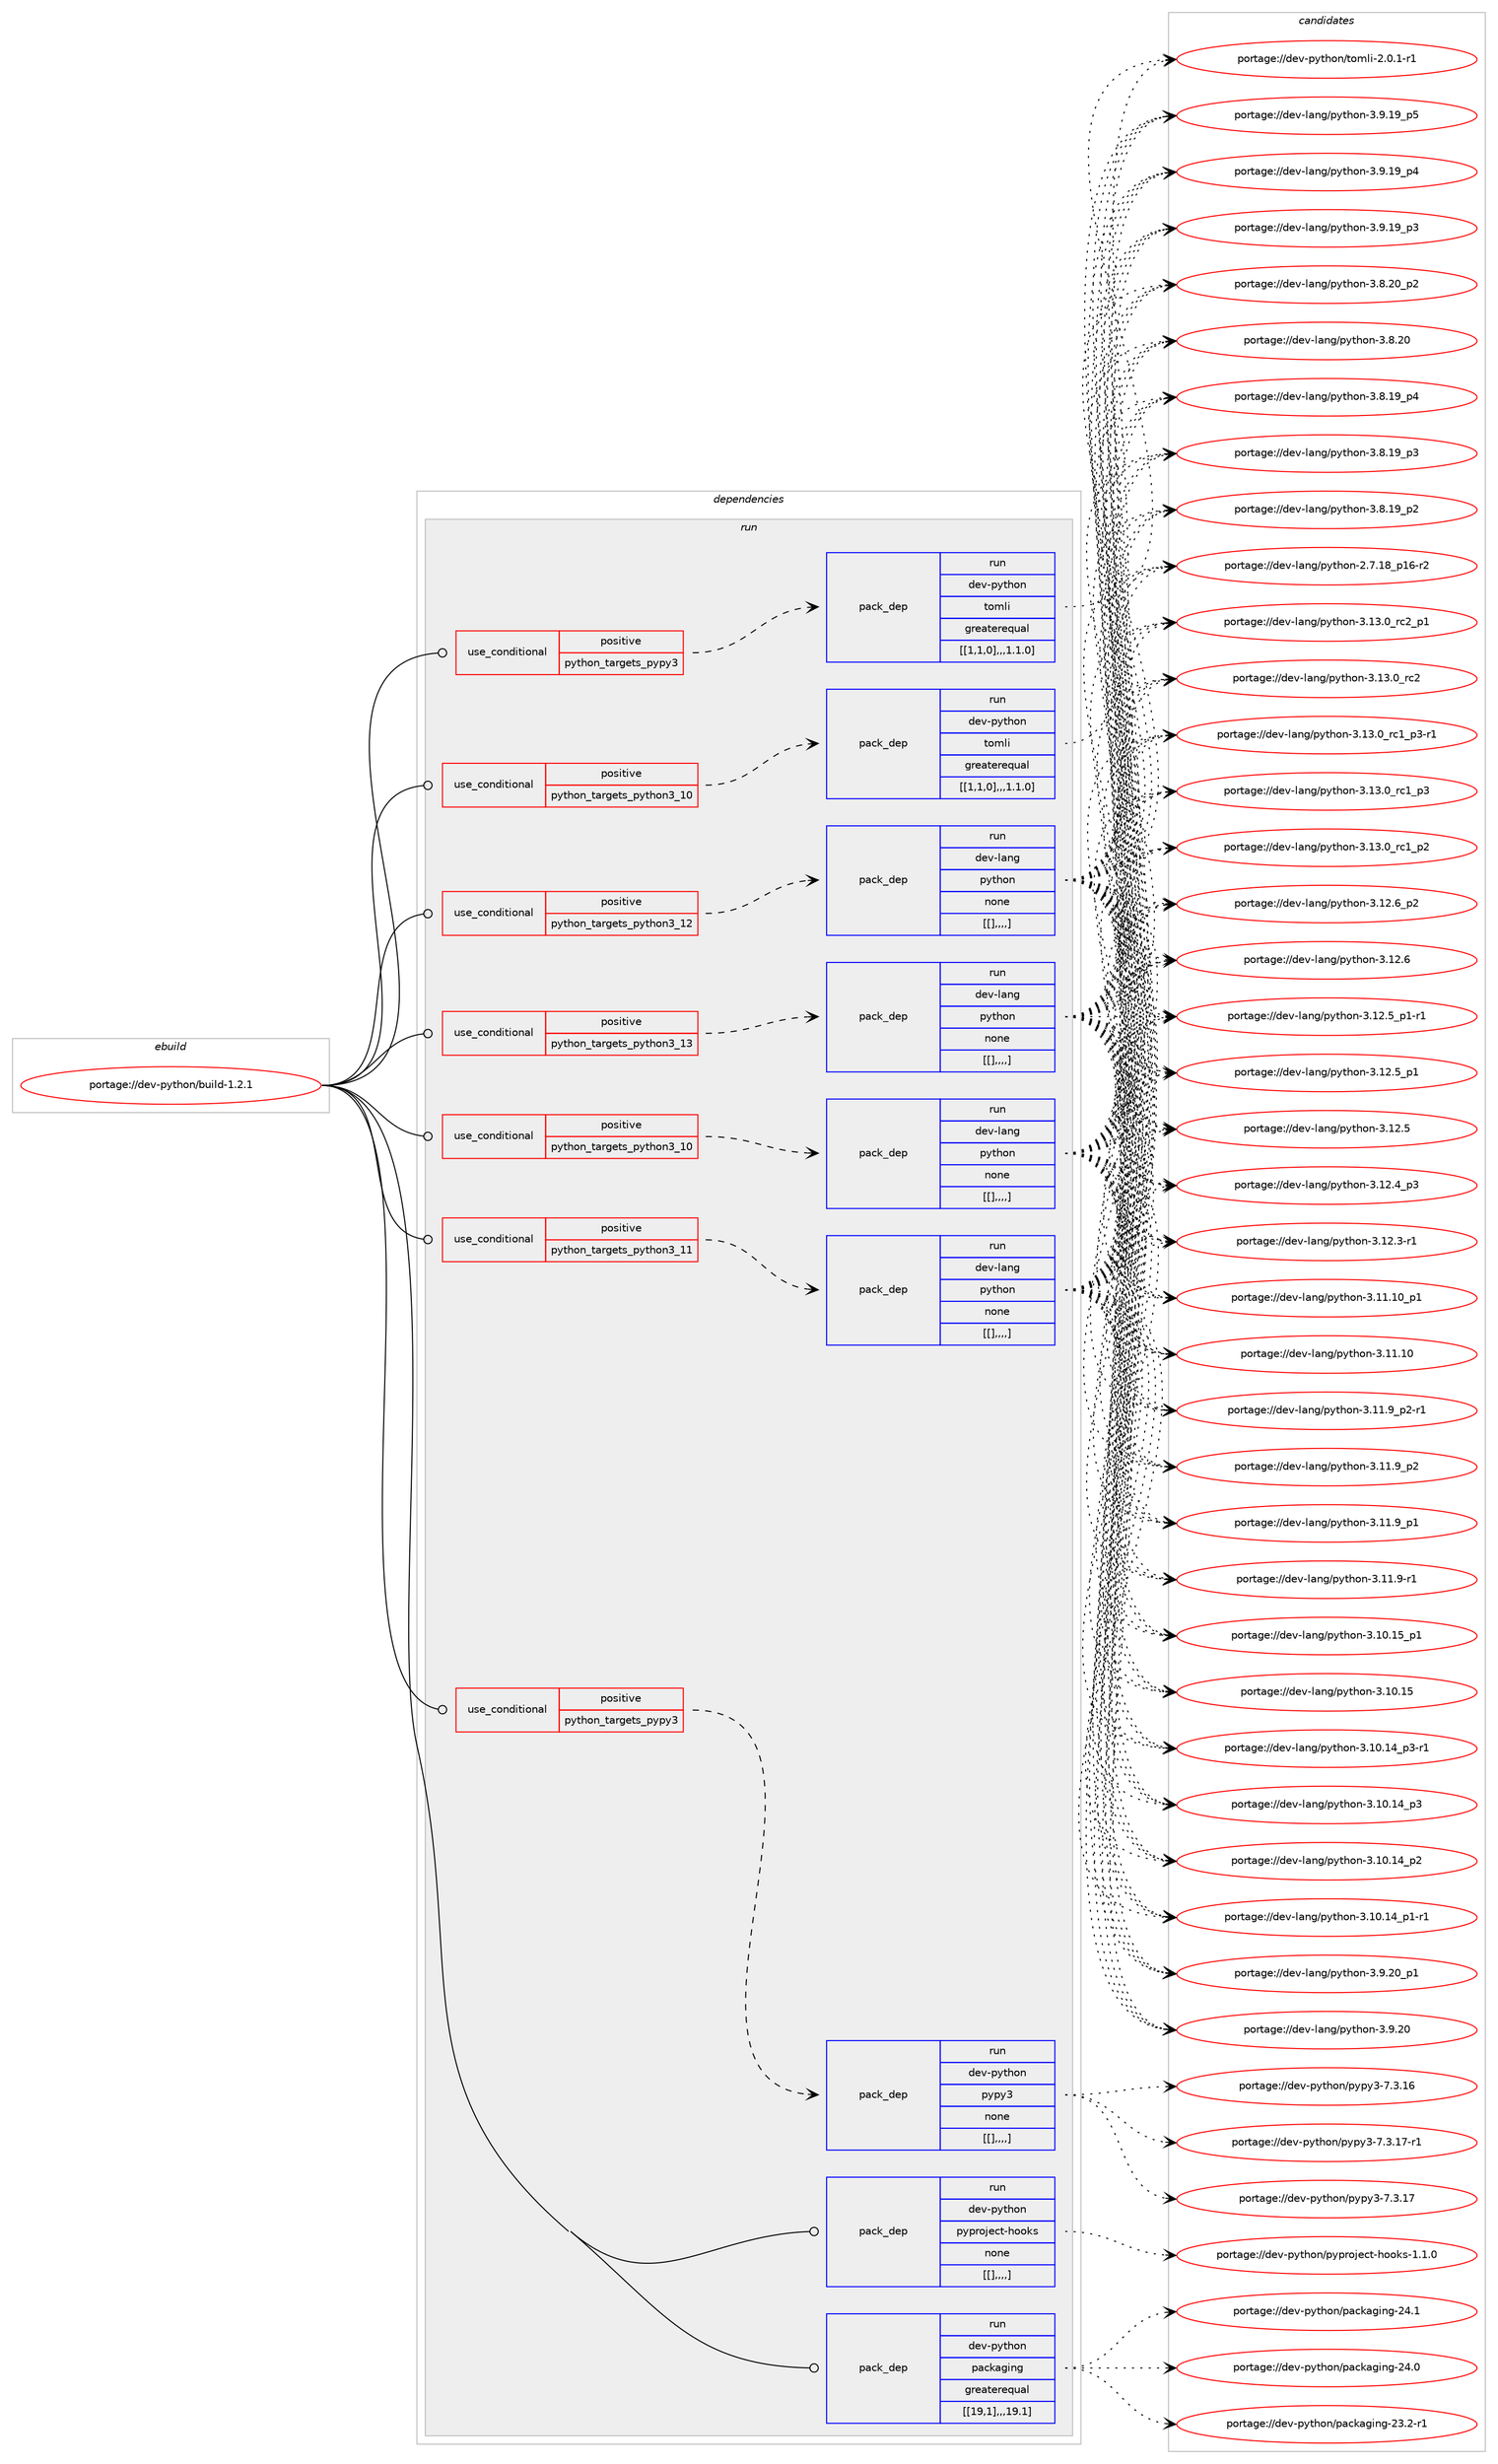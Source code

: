 digraph prolog {

# *************
# Graph options
# *************

newrank=true;
concentrate=true;
compound=true;
graph [rankdir=LR,fontname=Helvetica,fontsize=10,ranksep=1.5];#, ranksep=2.5, nodesep=0.2];
edge  [arrowhead=vee];
node  [fontname=Helvetica,fontsize=10];

# **********
# The ebuild
# **********

subgraph cluster_leftcol {
color=gray;
label=<<i>ebuild</i>>;
id [label="portage://dev-python/build-1.2.1", color=red, width=4, href="../dev-python/build-1.2.1.svg"];
}

# ****************
# The dependencies
# ****************

subgraph cluster_midcol {
color=gray;
label=<<i>dependencies</i>>;
subgraph cluster_compile {
fillcolor="#eeeeee";
style=filled;
label=<<i>compile</i>>;
}
subgraph cluster_compileandrun {
fillcolor="#eeeeee";
style=filled;
label=<<i>compile and run</i>>;
}
subgraph cluster_run {
fillcolor="#eeeeee";
style=filled;
label=<<i>run</i>>;
subgraph cond32521 {
dependency144711 [label=<<TABLE BORDER="0" CELLBORDER="1" CELLSPACING="0" CELLPADDING="4"><TR><TD ROWSPAN="3" CELLPADDING="10">use_conditional</TD></TR><TR><TD>positive</TD></TR><TR><TD>python_targets_pypy3</TD></TR></TABLE>>, shape=none, color=red];
subgraph pack110978 {
dependency144712 [label=<<TABLE BORDER="0" CELLBORDER="1" CELLSPACING="0" CELLPADDING="4" WIDTH="220"><TR><TD ROWSPAN="6" CELLPADDING="30">pack_dep</TD></TR><TR><TD WIDTH="110">run</TD></TR><TR><TD>dev-python</TD></TR><TR><TD>pypy3</TD></TR><TR><TD>none</TD></TR><TR><TD>[[],,,,]</TD></TR></TABLE>>, shape=none, color=blue];
}
dependency144711:e -> dependency144712:w [weight=20,style="dashed",arrowhead="vee"];
}
id:e -> dependency144711:w [weight=20,style="solid",arrowhead="odot"];
subgraph cond32522 {
dependency144713 [label=<<TABLE BORDER="0" CELLBORDER="1" CELLSPACING="0" CELLPADDING="4"><TR><TD ROWSPAN="3" CELLPADDING="10">use_conditional</TD></TR><TR><TD>positive</TD></TR><TR><TD>python_targets_pypy3</TD></TR></TABLE>>, shape=none, color=red];
subgraph pack110979 {
dependency144714 [label=<<TABLE BORDER="0" CELLBORDER="1" CELLSPACING="0" CELLPADDING="4" WIDTH="220"><TR><TD ROWSPAN="6" CELLPADDING="30">pack_dep</TD></TR><TR><TD WIDTH="110">run</TD></TR><TR><TD>dev-python</TD></TR><TR><TD>tomli</TD></TR><TR><TD>greaterequal</TD></TR><TR><TD>[[1,1,0],,,1.1.0]</TD></TR></TABLE>>, shape=none, color=blue];
}
dependency144713:e -> dependency144714:w [weight=20,style="dashed",arrowhead="vee"];
}
id:e -> dependency144713:w [weight=20,style="solid",arrowhead="odot"];
subgraph cond32523 {
dependency144715 [label=<<TABLE BORDER="0" CELLBORDER="1" CELLSPACING="0" CELLPADDING="4"><TR><TD ROWSPAN="3" CELLPADDING="10">use_conditional</TD></TR><TR><TD>positive</TD></TR><TR><TD>python_targets_python3_10</TD></TR></TABLE>>, shape=none, color=red];
subgraph pack110980 {
dependency144716 [label=<<TABLE BORDER="0" CELLBORDER="1" CELLSPACING="0" CELLPADDING="4" WIDTH="220"><TR><TD ROWSPAN="6" CELLPADDING="30">pack_dep</TD></TR><TR><TD WIDTH="110">run</TD></TR><TR><TD>dev-lang</TD></TR><TR><TD>python</TD></TR><TR><TD>none</TD></TR><TR><TD>[[],,,,]</TD></TR></TABLE>>, shape=none, color=blue];
}
dependency144715:e -> dependency144716:w [weight=20,style="dashed",arrowhead="vee"];
}
id:e -> dependency144715:w [weight=20,style="solid",arrowhead="odot"];
subgraph cond32524 {
dependency144717 [label=<<TABLE BORDER="0" CELLBORDER="1" CELLSPACING="0" CELLPADDING="4"><TR><TD ROWSPAN="3" CELLPADDING="10">use_conditional</TD></TR><TR><TD>positive</TD></TR><TR><TD>python_targets_python3_10</TD></TR></TABLE>>, shape=none, color=red];
subgraph pack110981 {
dependency144718 [label=<<TABLE BORDER="0" CELLBORDER="1" CELLSPACING="0" CELLPADDING="4" WIDTH="220"><TR><TD ROWSPAN="6" CELLPADDING="30">pack_dep</TD></TR><TR><TD WIDTH="110">run</TD></TR><TR><TD>dev-python</TD></TR><TR><TD>tomli</TD></TR><TR><TD>greaterequal</TD></TR><TR><TD>[[1,1,0],,,1.1.0]</TD></TR></TABLE>>, shape=none, color=blue];
}
dependency144717:e -> dependency144718:w [weight=20,style="dashed",arrowhead="vee"];
}
id:e -> dependency144717:w [weight=20,style="solid",arrowhead="odot"];
subgraph cond32525 {
dependency144719 [label=<<TABLE BORDER="0" CELLBORDER="1" CELLSPACING="0" CELLPADDING="4"><TR><TD ROWSPAN="3" CELLPADDING="10">use_conditional</TD></TR><TR><TD>positive</TD></TR><TR><TD>python_targets_python3_11</TD></TR></TABLE>>, shape=none, color=red];
subgraph pack110982 {
dependency144720 [label=<<TABLE BORDER="0" CELLBORDER="1" CELLSPACING="0" CELLPADDING="4" WIDTH="220"><TR><TD ROWSPAN="6" CELLPADDING="30">pack_dep</TD></TR><TR><TD WIDTH="110">run</TD></TR><TR><TD>dev-lang</TD></TR><TR><TD>python</TD></TR><TR><TD>none</TD></TR><TR><TD>[[],,,,]</TD></TR></TABLE>>, shape=none, color=blue];
}
dependency144719:e -> dependency144720:w [weight=20,style="dashed",arrowhead="vee"];
}
id:e -> dependency144719:w [weight=20,style="solid",arrowhead="odot"];
subgraph cond32526 {
dependency144721 [label=<<TABLE BORDER="0" CELLBORDER="1" CELLSPACING="0" CELLPADDING="4"><TR><TD ROWSPAN="3" CELLPADDING="10">use_conditional</TD></TR><TR><TD>positive</TD></TR><TR><TD>python_targets_python3_12</TD></TR></TABLE>>, shape=none, color=red];
subgraph pack110983 {
dependency144722 [label=<<TABLE BORDER="0" CELLBORDER="1" CELLSPACING="0" CELLPADDING="4" WIDTH="220"><TR><TD ROWSPAN="6" CELLPADDING="30">pack_dep</TD></TR><TR><TD WIDTH="110">run</TD></TR><TR><TD>dev-lang</TD></TR><TR><TD>python</TD></TR><TR><TD>none</TD></TR><TR><TD>[[],,,,]</TD></TR></TABLE>>, shape=none, color=blue];
}
dependency144721:e -> dependency144722:w [weight=20,style="dashed",arrowhead="vee"];
}
id:e -> dependency144721:w [weight=20,style="solid",arrowhead="odot"];
subgraph cond32527 {
dependency144723 [label=<<TABLE BORDER="0" CELLBORDER="1" CELLSPACING="0" CELLPADDING="4"><TR><TD ROWSPAN="3" CELLPADDING="10">use_conditional</TD></TR><TR><TD>positive</TD></TR><TR><TD>python_targets_python3_13</TD></TR></TABLE>>, shape=none, color=red];
subgraph pack110984 {
dependency144724 [label=<<TABLE BORDER="0" CELLBORDER="1" CELLSPACING="0" CELLPADDING="4" WIDTH="220"><TR><TD ROWSPAN="6" CELLPADDING="30">pack_dep</TD></TR><TR><TD WIDTH="110">run</TD></TR><TR><TD>dev-lang</TD></TR><TR><TD>python</TD></TR><TR><TD>none</TD></TR><TR><TD>[[],,,,]</TD></TR></TABLE>>, shape=none, color=blue];
}
dependency144723:e -> dependency144724:w [weight=20,style="dashed",arrowhead="vee"];
}
id:e -> dependency144723:w [weight=20,style="solid",arrowhead="odot"];
subgraph pack110985 {
dependency144725 [label=<<TABLE BORDER="0" CELLBORDER="1" CELLSPACING="0" CELLPADDING="4" WIDTH="220"><TR><TD ROWSPAN="6" CELLPADDING="30">pack_dep</TD></TR><TR><TD WIDTH="110">run</TD></TR><TR><TD>dev-python</TD></TR><TR><TD>packaging</TD></TR><TR><TD>greaterequal</TD></TR><TR><TD>[[19,1],,,19.1]</TD></TR></TABLE>>, shape=none, color=blue];
}
id:e -> dependency144725:w [weight=20,style="solid",arrowhead="odot"];
subgraph pack110986 {
dependency144726 [label=<<TABLE BORDER="0" CELLBORDER="1" CELLSPACING="0" CELLPADDING="4" WIDTH="220"><TR><TD ROWSPAN="6" CELLPADDING="30">pack_dep</TD></TR><TR><TD WIDTH="110">run</TD></TR><TR><TD>dev-python</TD></TR><TR><TD>pyproject-hooks</TD></TR><TR><TD>none</TD></TR><TR><TD>[[],,,,]</TD></TR></TABLE>>, shape=none, color=blue];
}
id:e -> dependency144726:w [weight=20,style="solid",arrowhead="odot"];
}
}

# **************
# The candidates
# **************

subgraph cluster_choices {
rank=same;
color=gray;
label=<<i>candidates</i>>;

subgraph choice110978 {
color=black;
nodesep=1;
choice100101118451121211161041111104711212111212151455546514649554511449 [label="portage://dev-python/pypy3-7.3.17-r1", color=red, width=4,href="../dev-python/pypy3-7.3.17-r1.svg"];
choice10010111845112121116104111110471121211121215145554651464955 [label="portage://dev-python/pypy3-7.3.17", color=red, width=4,href="../dev-python/pypy3-7.3.17.svg"];
choice10010111845112121116104111110471121211121215145554651464954 [label="portage://dev-python/pypy3-7.3.16", color=red, width=4,href="../dev-python/pypy3-7.3.16.svg"];
dependency144712:e -> choice100101118451121211161041111104711212111212151455546514649554511449:w [style=dotted,weight="100"];
dependency144712:e -> choice10010111845112121116104111110471121211121215145554651464955:w [style=dotted,weight="100"];
dependency144712:e -> choice10010111845112121116104111110471121211121215145554651464954:w [style=dotted,weight="100"];
}
subgraph choice110979 {
color=black;
nodesep=1;
choice10010111845112121116104111110471161111091081054550464846494511449 [label="portage://dev-python/tomli-2.0.1-r1", color=red, width=4,href="../dev-python/tomli-2.0.1-r1.svg"];
dependency144714:e -> choice10010111845112121116104111110471161111091081054550464846494511449:w [style=dotted,weight="100"];
}
subgraph choice110980 {
color=black;
nodesep=1;
choice100101118451089711010347112121116104111110455146495146489511499509511249 [label="portage://dev-lang/python-3.13.0_rc2_p1", color=red, width=4,href="../dev-lang/python-3.13.0_rc2_p1.svg"];
choice10010111845108971101034711212111610411111045514649514648951149950 [label="portage://dev-lang/python-3.13.0_rc2", color=red, width=4,href="../dev-lang/python-3.13.0_rc2.svg"];
choice1001011184510897110103471121211161041111104551464951464895114994995112514511449 [label="portage://dev-lang/python-3.13.0_rc1_p3-r1", color=red, width=4,href="../dev-lang/python-3.13.0_rc1_p3-r1.svg"];
choice100101118451089711010347112121116104111110455146495146489511499499511251 [label="portage://dev-lang/python-3.13.0_rc1_p3", color=red, width=4,href="../dev-lang/python-3.13.0_rc1_p3.svg"];
choice100101118451089711010347112121116104111110455146495146489511499499511250 [label="portage://dev-lang/python-3.13.0_rc1_p2", color=red, width=4,href="../dev-lang/python-3.13.0_rc1_p2.svg"];
choice100101118451089711010347112121116104111110455146495046549511250 [label="portage://dev-lang/python-3.12.6_p2", color=red, width=4,href="../dev-lang/python-3.12.6_p2.svg"];
choice10010111845108971101034711212111610411111045514649504654 [label="portage://dev-lang/python-3.12.6", color=red, width=4,href="../dev-lang/python-3.12.6.svg"];
choice1001011184510897110103471121211161041111104551464950465395112494511449 [label="portage://dev-lang/python-3.12.5_p1-r1", color=red, width=4,href="../dev-lang/python-3.12.5_p1-r1.svg"];
choice100101118451089711010347112121116104111110455146495046539511249 [label="portage://dev-lang/python-3.12.5_p1", color=red, width=4,href="../dev-lang/python-3.12.5_p1.svg"];
choice10010111845108971101034711212111610411111045514649504653 [label="portage://dev-lang/python-3.12.5", color=red, width=4,href="../dev-lang/python-3.12.5.svg"];
choice100101118451089711010347112121116104111110455146495046529511251 [label="portage://dev-lang/python-3.12.4_p3", color=red, width=4,href="../dev-lang/python-3.12.4_p3.svg"];
choice100101118451089711010347112121116104111110455146495046514511449 [label="portage://dev-lang/python-3.12.3-r1", color=red, width=4,href="../dev-lang/python-3.12.3-r1.svg"];
choice10010111845108971101034711212111610411111045514649494649489511249 [label="portage://dev-lang/python-3.11.10_p1", color=red, width=4,href="../dev-lang/python-3.11.10_p1.svg"];
choice1001011184510897110103471121211161041111104551464949464948 [label="portage://dev-lang/python-3.11.10", color=red, width=4,href="../dev-lang/python-3.11.10.svg"];
choice1001011184510897110103471121211161041111104551464949465795112504511449 [label="portage://dev-lang/python-3.11.9_p2-r1", color=red, width=4,href="../dev-lang/python-3.11.9_p2-r1.svg"];
choice100101118451089711010347112121116104111110455146494946579511250 [label="portage://dev-lang/python-3.11.9_p2", color=red, width=4,href="../dev-lang/python-3.11.9_p2.svg"];
choice100101118451089711010347112121116104111110455146494946579511249 [label="portage://dev-lang/python-3.11.9_p1", color=red, width=4,href="../dev-lang/python-3.11.9_p1.svg"];
choice100101118451089711010347112121116104111110455146494946574511449 [label="portage://dev-lang/python-3.11.9-r1", color=red, width=4,href="../dev-lang/python-3.11.9-r1.svg"];
choice10010111845108971101034711212111610411111045514649484649539511249 [label="portage://dev-lang/python-3.10.15_p1", color=red, width=4,href="../dev-lang/python-3.10.15_p1.svg"];
choice1001011184510897110103471121211161041111104551464948464953 [label="portage://dev-lang/python-3.10.15", color=red, width=4,href="../dev-lang/python-3.10.15.svg"];
choice100101118451089711010347112121116104111110455146494846495295112514511449 [label="portage://dev-lang/python-3.10.14_p3-r1", color=red, width=4,href="../dev-lang/python-3.10.14_p3-r1.svg"];
choice10010111845108971101034711212111610411111045514649484649529511251 [label="portage://dev-lang/python-3.10.14_p3", color=red, width=4,href="../dev-lang/python-3.10.14_p3.svg"];
choice10010111845108971101034711212111610411111045514649484649529511250 [label="portage://dev-lang/python-3.10.14_p2", color=red, width=4,href="../dev-lang/python-3.10.14_p2.svg"];
choice100101118451089711010347112121116104111110455146494846495295112494511449 [label="portage://dev-lang/python-3.10.14_p1-r1", color=red, width=4,href="../dev-lang/python-3.10.14_p1-r1.svg"];
choice100101118451089711010347112121116104111110455146574650489511249 [label="portage://dev-lang/python-3.9.20_p1", color=red, width=4,href="../dev-lang/python-3.9.20_p1.svg"];
choice10010111845108971101034711212111610411111045514657465048 [label="portage://dev-lang/python-3.9.20", color=red, width=4,href="../dev-lang/python-3.9.20.svg"];
choice100101118451089711010347112121116104111110455146574649579511253 [label="portage://dev-lang/python-3.9.19_p5", color=red, width=4,href="../dev-lang/python-3.9.19_p5.svg"];
choice100101118451089711010347112121116104111110455146574649579511252 [label="portage://dev-lang/python-3.9.19_p4", color=red, width=4,href="../dev-lang/python-3.9.19_p4.svg"];
choice100101118451089711010347112121116104111110455146574649579511251 [label="portage://dev-lang/python-3.9.19_p3", color=red, width=4,href="../dev-lang/python-3.9.19_p3.svg"];
choice100101118451089711010347112121116104111110455146564650489511250 [label="portage://dev-lang/python-3.8.20_p2", color=red, width=4,href="../dev-lang/python-3.8.20_p2.svg"];
choice10010111845108971101034711212111610411111045514656465048 [label="portage://dev-lang/python-3.8.20", color=red, width=4,href="../dev-lang/python-3.8.20.svg"];
choice100101118451089711010347112121116104111110455146564649579511252 [label="portage://dev-lang/python-3.8.19_p4", color=red, width=4,href="../dev-lang/python-3.8.19_p4.svg"];
choice100101118451089711010347112121116104111110455146564649579511251 [label="portage://dev-lang/python-3.8.19_p3", color=red, width=4,href="../dev-lang/python-3.8.19_p3.svg"];
choice100101118451089711010347112121116104111110455146564649579511250 [label="portage://dev-lang/python-3.8.19_p2", color=red, width=4,href="../dev-lang/python-3.8.19_p2.svg"];
choice100101118451089711010347112121116104111110455046554649569511249544511450 [label="portage://dev-lang/python-2.7.18_p16-r2", color=red, width=4,href="../dev-lang/python-2.7.18_p16-r2.svg"];
dependency144716:e -> choice100101118451089711010347112121116104111110455146495146489511499509511249:w [style=dotted,weight="100"];
dependency144716:e -> choice10010111845108971101034711212111610411111045514649514648951149950:w [style=dotted,weight="100"];
dependency144716:e -> choice1001011184510897110103471121211161041111104551464951464895114994995112514511449:w [style=dotted,weight="100"];
dependency144716:e -> choice100101118451089711010347112121116104111110455146495146489511499499511251:w [style=dotted,weight="100"];
dependency144716:e -> choice100101118451089711010347112121116104111110455146495146489511499499511250:w [style=dotted,weight="100"];
dependency144716:e -> choice100101118451089711010347112121116104111110455146495046549511250:w [style=dotted,weight="100"];
dependency144716:e -> choice10010111845108971101034711212111610411111045514649504654:w [style=dotted,weight="100"];
dependency144716:e -> choice1001011184510897110103471121211161041111104551464950465395112494511449:w [style=dotted,weight="100"];
dependency144716:e -> choice100101118451089711010347112121116104111110455146495046539511249:w [style=dotted,weight="100"];
dependency144716:e -> choice10010111845108971101034711212111610411111045514649504653:w [style=dotted,weight="100"];
dependency144716:e -> choice100101118451089711010347112121116104111110455146495046529511251:w [style=dotted,weight="100"];
dependency144716:e -> choice100101118451089711010347112121116104111110455146495046514511449:w [style=dotted,weight="100"];
dependency144716:e -> choice10010111845108971101034711212111610411111045514649494649489511249:w [style=dotted,weight="100"];
dependency144716:e -> choice1001011184510897110103471121211161041111104551464949464948:w [style=dotted,weight="100"];
dependency144716:e -> choice1001011184510897110103471121211161041111104551464949465795112504511449:w [style=dotted,weight="100"];
dependency144716:e -> choice100101118451089711010347112121116104111110455146494946579511250:w [style=dotted,weight="100"];
dependency144716:e -> choice100101118451089711010347112121116104111110455146494946579511249:w [style=dotted,weight="100"];
dependency144716:e -> choice100101118451089711010347112121116104111110455146494946574511449:w [style=dotted,weight="100"];
dependency144716:e -> choice10010111845108971101034711212111610411111045514649484649539511249:w [style=dotted,weight="100"];
dependency144716:e -> choice1001011184510897110103471121211161041111104551464948464953:w [style=dotted,weight="100"];
dependency144716:e -> choice100101118451089711010347112121116104111110455146494846495295112514511449:w [style=dotted,weight="100"];
dependency144716:e -> choice10010111845108971101034711212111610411111045514649484649529511251:w [style=dotted,weight="100"];
dependency144716:e -> choice10010111845108971101034711212111610411111045514649484649529511250:w [style=dotted,weight="100"];
dependency144716:e -> choice100101118451089711010347112121116104111110455146494846495295112494511449:w [style=dotted,weight="100"];
dependency144716:e -> choice100101118451089711010347112121116104111110455146574650489511249:w [style=dotted,weight="100"];
dependency144716:e -> choice10010111845108971101034711212111610411111045514657465048:w [style=dotted,weight="100"];
dependency144716:e -> choice100101118451089711010347112121116104111110455146574649579511253:w [style=dotted,weight="100"];
dependency144716:e -> choice100101118451089711010347112121116104111110455146574649579511252:w [style=dotted,weight="100"];
dependency144716:e -> choice100101118451089711010347112121116104111110455146574649579511251:w [style=dotted,weight="100"];
dependency144716:e -> choice100101118451089711010347112121116104111110455146564650489511250:w [style=dotted,weight="100"];
dependency144716:e -> choice10010111845108971101034711212111610411111045514656465048:w [style=dotted,weight="100"];
dependency144716:e -> choice100101118451089711010347112121116104111110455146564649579511252:w [style=dotted,weight="100"];
dependency144716:e -> choice100101118451089711010347112121116104111110455146564649579511251:w [style=dotted,weight="100"];
dependency144716:e -> choice100101118451089711010347112121116104111110455146564649579511250:w [style=dotted,weight="100"];
dependency144716:e -> choice100101118451089711010347112121116104111110455046554649569511249544511450:w [style=dotted,weight="100"];
}
subgraph choice110981 {
color=black;
nodesep=1;
choice10010111845112121116104111110471161111091081054550464846494511449 [label="portage://dev-python/tomli-2.0.1-r1", color=red, width=4,href="../dev-python/tomli-2.0.1-r1.svg"];
dependency144718:e -> choice10010111845112121116104111110471161111091081054550464846494511449:w [style=dotted,weight="100"];
}
subgraph choice110982 {
color=black;
nodesep=1;
choice100101118451089711010347112121116104111110455146495146489511499509511249 [label="portage://dev-lang/python-3.13.0_rc2_p1", color=red, width=4,href="../dev-lang/python-3.13.0_rc2_p1.svg"];
choice10010111845108971101034711212111610411111045514649514648951149950 [label="portage://dev-lang/python-3.13.0_rc2", color=red, width=4,href="../dev-lang/python-3.13.0_rc2.svg"];
choice1001011184510897110103471121211161041111104551464951464895114994995112514511449 [label="portage://dev-lang/python-3.13.0_rc1_p3-r1", color=red, width=4,href="../dev-lang/python-3.13.0_rc1_p3-r1.svg"];
choice100101118451089711010347112121116104111110455146495146489511499499511251 [label="portage://dev-lang/python-3.13.0_rc1_p3", color=red, width=4,href="../dev-lang/python-3.13.0_rc1_p3.svg"];
choice100101118451089711010347112121116104111110455146495146489511499499511250 [label="portage://dev-lang/python-3.13.0_rc1_p2", color=red, width=4,href="../dev-lang/python-3.13.0_rc1_p2.svg"];
choice100101118451089711010347112121116104111110455146495046549511250 [label="portage://dev-lang/python-3.12.6_p2", color=red, width=4,href="../dev-lang/python-3.12.6_p2.svg"];
choice10010111845108971101034711212111610411111045514649504654 [label="portage://dev-lang/python-3.12.6", color=red, width=4,href="../dev-lang/python-3.12.6.svg"];
choice1001011184510897110103471121211161041111104551464950465395112494511449 [label="portage://dev-lang/python-3.12.5_p1-r1", color=red, width=4,href="../dev-lang/python-3.12.5_p1-r1.svg"];
choice100101118451089711010347112121116104111110455146495046539511249 [label="portage://dev-lang/python-3.12.5_p1", color=red, width=4,href="../dev-lang/python-3.12.5_p1.svg"];
choice10010111845108971101034711212111610411111045514649504653 [label="portage://dev-lang/python-3.12.5", color=red, width=4,href="../dev-lang/python-3.12.5.svg"];
choice100101118451089711010347112121116104111110455146495046529511251 [label="portage://dev-lang/python-3.12.4_p3", color=red, width=4,href="../dev-lang/python-3.12.4_p3.svg"];
choice100101118451089711010347112121116104111110455146495046514511449 [label="portage://dev-lang/python-3.12.3-r1", color=red, width=4,href="../dev-lang/python-3.12.3-r1.svg"];
choice10010111845108971101034711212111610411111045514649494649489511249 [label="portage://dev-lang/python-3.11.10_p1", color=red, width=4,href="../dev-lang/python-3.11.10_p1.svg"];
choice1001011184510897110103471121211161041111104551464949464948 [label="portage://dev-lang/python-3.11.10", color=red, width=4,href="../dev-lang/python-3.11.10.svg"];
choice1001011184510897110103471121211161041111104551464949465795112504511449 [label="portage://dev-lang/python-3.11.9_p2-r1", color=red, width=4,href="../dev-lang/python-3.11.9_p2-r1.svg"];
choice100101118451089711010347112121116104111110455146494946579511250 [label="portage://dev-lang/python-3.11.9_p2", color=red, width=4,href="../dev-lang/python-3.11.9_p2.svg"];
choice100101118451089711010347112121116104111110455146494946579511249 [label="portage://dev-lang/python-3.11.9_p1", color=red, width=4,href="../dev-lang/python-3.11.9_p1.svg"];
choice100101118451089711010347112121116104111110455146494946574511449 [label="portage://dev-lang/python-3.11.9-r1", color=red, width=4,href="../dev-lang/python-3.11.9-r1.svg"];
choice10010111845108971101034711212111610411111045514649484649539511249 [label="portage://dev-lang/python-3.10.15_p1", color=red, width=4,href="../dev-lang/python-3.10.15_p1.svg"];
choice1001011184510897110103471121211161041111104551464948464953 [label="portage://dev-lang/python-3.10.15", color=red, width=4,href="../dev-lang/python-3.10.15.svg"];
choice100101118451089711010347112121116104111110455146494846495295112514511449 [label="portage://dev-lang/python-3.10.14_p3-r1", color=red, width=4,href="../dev-lang/python-3.10.14_p3-r1.svg"];
choice10010111845108971101034711212111610411111045514649484649529511251 [label="portage://dev-lang/python-3.10.14_p3", color=red, width=4,href="../dev-lang/python-3.10.14_p3.svg"];
choice10010111845108971101034711212111610411111045514649484649529511250 [label="portage://dev-lang/python-3.10.14_p2", color=red, width=4,href="../dev-lang/python-3.10.14_p2.svg"];
choice100101118451089711010347112121116104111110455146494846495295112494511449 [label="portage://dev-lang/python-3.10.14_p1-r1", color=red, width=4,href="../dev-lang/python-3.10.14_p1-r1.svg"];
choice100101118451089711010347112121116104111110455146574650489511249 [label="portage://dev-lang/python-3.9.20_p1", color=red, width=4,href="../dev-lang/python-3.9.20_p1.svg"];
choice10010111845108971101034711212111610411111045514657465048 [label="portage://dev-lang/python-3.9.20", color=red, width=4,href="../dev-lang/python-3.9.20.svg"];
choice100101118451089711010347112121116104111110455146574649579511253 [label="portage://dev-lang/python-3.9.19_p5", color=red, width=4,href="../dev-lang/python-3.9.19_p5.svg"];
choice100101118451089711010347112121116104111110455146574649579511252 [label="portage://dev-lang/python-3.9.19_p4", color=red, width=4,href="../dev-lang/python-3.9.19_p4.svg"];
choice100101118451089711010347112121116104111110455146574649579511251 [label="portage://dev-lang/python-3.9.19_p3", color=red, width=4,href="../dev-lang/python-3.9.19_p3.svg"];
choice100101118451089711010347112121116104111110455146564650489511250 [label="portage://dev-lang/python-3.8.20_p2", color=red, width=4,href="../dev-lang/python-3.8.20_p2.svg"];
choice10010111845108971101034711212111610411111045514656465048 [label="portage://dev-lang/python-3.8.20", color=red, width=4,href="../dev-lang/python-3.8.20.svg"];
choice100101118451089711010347112121116104111110455146564649579511252 [label="portage://dev-lang/python-3.8.19_p4", color=red, width=4,href="../dev-lang/python-3.8.19_p4.svg"];
choice100101118451089711010347112121116104111110455146564649579511251 [label="portage://dev-lang/python-3.8.19_p3", color=red, width=4,href="../dev-lang/python-3.8.19_p3.svg"];
choice100101118451089711010347112121116104111110455146564649579511250 [label="portage://dev-lang/python-3.8.19_p2", color=red, width=4,href="../dev-lang/python-3.8.19_p2.svg"];
choice100101118451089711010347112121116104111110455046554649569511249544511450 [label="portage://dev-lang/python-2.7.18_p16-r2", color=red, width=4,href="../dev-lang/python-2.7.18_p16-r2.svg"];
dependency144720:e -> choice100101118451089711010347112121116104111110455146495146489511499509511249:w [style=dotted,weight="100"];
dependency144720:e -> choice10010111845108971101034711212111610411111045514649514648951149950:w [style=dotted,weight="100"];
dependency144720:e -> choice1001011184510897110103471121211161041111104551464951464895114994995112514511449:w [style=dotted,weight="100"];
dependency144720:e -> choice100101118451089711010347112121116104111110455146495146489511499499511251:w [style=dotted,weight="100"];
dependency144720:e -> choice100101118451089711010347112121116104111110455146495146489511499499511250:w [style=dotted,weight="100"];
dependency144720:e -> choice100101118451089711010347112121116104111110455146495046549511250:w [style=dotted,weight="100"];
dependency144720:e -> choice10010111845108971101034711212111610411111045514649504654:w [style=dotted,weight="100"];
dependency144720:e -> choice1001011184510897110103471121211161041111104551464950465395112494511449:w [style=dotted,weight="100"];
dependency144720:e -> choice100101118451089711010347112121116104111110455146495046539511249:w [style=dotted,weight="100"];
dependency144720:e -> choice10010111845108971101034711212111610411111045514649504653:w [style=dotted,weight="100"];
dependency144720:e -> choice100101118451089711010347112121116104111110455146495046529511251:w [style=dotted,weight="100"];
dependency144720:e -> choice100101118451089711010347112121116104111110455146495046514511449:w [style=dotted,weight="100"];
dependency144720:e -> choice10010111845108971101034711212111610411111045514649494649489511249:w [style=dotted,weight="100"];
dependency144720:e -> choice1001011184510897110103471121211161041111104551464949464948:w [style=dotted,weight="100"];
dependency144720:e -> choice1001011184510897110103471121211161041111104551464949465795112504511449:w [style=dotted,weight="100"];
dependency144720:e -> choice100101118451089711010347112121116104111110455146494946579511250:w [style=dotted,weight="100"];
dependency144720:e -> choice100101118451089711010347112121116104111110455146494946579511249:w [style=dotted,weight="100"];
dependency144720:e -> choice100101118451089711010347112121116104111110455146494946574511449:w [style=dotted,weight="100"];
dependency144720:e -> choice10010111845108971101034711212111610411111045514649484649539511249:w [style=dotted,weight="100"];
dependency144720:e -> choice1001011184510897110103471121211161041111104551464948464953:w [style=dotted,weight="100"];
dependency144720:e -> choice100101118451089711010347112121116104111110455146494846495295112514511449:w [style=dotted,weight="100"];
dependency144720:e -> choice10010111845108971101034711212111610411111045514649484649529511251:w [style=dotted,weight="100"];
dependency144720:e -> choice10010111845108971101034711212111610411111045514649484649529511250:w [style=dotted,weight="100"];
dependency144720:e -> choice100101118451089711010347112121116104111110455146494846495295112494511449:w [style=dotted,weight="100"];
dependency144720:e -> choice100101118451089711010347112121116104111110455146574650489511249:w [style=dotted,weight="100"];
dependency144720:e -> choice10010111845108971101034711212111610411111045514657465048:w [style=dotted,weight="100"];
dependency144720:e -> choice100101118451089711010347112121116104111110455146574649579511253:w [style=dotted,weight="100"];
dependency144720:e -> choice100101118451089711010347112121116104111110455146574649579511252:w [style=dotted,weight="100"];
dependency144720:e -> choice100101118451089711010347112121116104111110455146574649579511251:w [style=dotted,weight="100"];
dependency144720:e -> choice100101118451089711010347112121116104111110455146564650489511250:w [style=dotted,weight="100"];
dependency144720:e -> choice10010111845108971101034711212111610411111045514656465048:w [style=dotted,weight="100"];
dependency144720:e -> choice100101118451089711010347112121116104111110455146564649579511252:w [style=dotted,weight="100"];
dependency144720:e -> choice100101118451089711010347112121116104111110455146564649579511251:w [style=dotted,weight="100"];
dependency144720:e -> choice100101118451089711010347112121116104111110455146564649579511250:w [style=dotted,weight="100"];
dependency144720:e -> choice100101118451089711010347112121116104111110455046554649569511249544511450:w [style=dotted,weight="100"];
}
subgraph choice110983 {
color=black;
nodesep=1;
choice100101118451089711010347112121116104111110455146495146489511499509511249 [label="portage://dev-lang/python-3.13.0_rc2_p1", color=red, width=4,href="../dev-lang/python-3.13.0_rc2_p1.svg"];
choice10010111845108971101034711212111610411111045514649514648951149950 [label="portage://dev-lang/python-3.13.0_rc2", color=red, width=4,href="../dev-lang/python-3.13.0_rc2.svg"];
choice1001011184510897110103471121211161041111104551464951464895114994995112514511449 [label="portage://dev-lang/python-3.13.0_rc1_p3-r1", color=red, width=4,href="../dev-lang/python-3.13.0_rc1_p3-r1.svg"];
choice100101118451089711010347112121116104111110455146495146489511499499511251 [label="portage://dev-lang/python-3.13.0_rc1_p3", color=red, width=4,href="../dev-lang/python-3.13.0_rc1_p3.svg"];
choice100101118451089711010347112121116104111110455146495146489511499499511250 [label="portage://dev-lang/python-3.13.0_rc1_p2", color=red, width=4,href="../dev-lang/python-3.13.0_rc1_p2.svg"];
choice100101118451089711010347112121116104111110455146495046549511250 [label="portage://dev-lang/python-3.12.6_p2", color=red, width=4,href="../dev-lang/python-3.12.6_p2.svg"];
choice10010111845108971101034711212111610411111045514649504654 [label="portage://dev-lang/python-3.12.6", color=red, width=4,href="../dev-lang/python-3.12.6.svg"];
choice1001011184510897110103471121211161041111104551464950465395112494511449 [label="portage://dev-lang/python-3.12.5_p1-r1", color=red, width=4,href="../dev-lang/python-3.12.5_p1-r1.svg"];
choice100101118451089711010347112121116104111110455146495046539511249 [label="portage://dev-lang/python-3.12.5_p1", color=red, width=4,href="../dev-lang/python-3.12.5_p1.svg"];
choice10010111845108971101034711212111610411111045514649504653 [label="portage://dev-lang/python-3.12.5", color=red, width=4,href="../dev-lang/python-3.12.5.svg"];
choice100101118451089711010347112121116104111110455146495046529511251 [label="portage://dev-lang/python-3.12.4_p3", color=red, width=4,href="../dev-lang/python-3.12.4_p3.svg"];
choice100101118451089711010347112121116104111110455146495046514511449 [label="portage://dev-lang/python-3.12.3-r1", color=red, width=4,href="../dev-lang/python-3.12.3-r1.svg"];
choice10010111845108971101034711212111610411111045514649494649489511249 [label="portage://dev-lang/python-3.11.10_p1", color=red, width=4,href="../dev-lang/python-3.11.10_p1.svg"];
choice1001011184510897110103471121211161041111104551464949464948 [label="portage://dev-lang/python-3.11.10", color=red, width=4,href="../dev-lang/python-3.11.10.svg"];
choice1001011184510897110103471121211161041111104551464949465795112504511449 [label="portage://dev-lang/python-3.11.9_p2-r1", color=red, width=4,href="../dev-lang/python-3.11.9_p2-r1.svg"];
choice100101118451089711010347112121116104111110455146494946579511250 [label="portage://dev-lang/python-3.11.9_p2", color=red, width=4,href="../dev-lang/python-3.11.9_p2.svg"];
choice100101118451089711010347112121116104111110455146494946579511249 [label="portage://dev-lang/python-3.11.9_p1", color=red, width=4,href="../dev-lang/python-3.11.9_p1.svg"];
choice100101118451089711010347112121116104111110455146494946574511449 [label="portage://dev-lang/python-3.11.9-r1", color=red, width=4,href="../dev-lang/python-3.11.9-r1.svg"];
choice10010111845108971101034711212111610411111045514649484649539511249 [label="portage://dev-lang/python-3.10.15_p1", color=red, width=4,href="../dev-lang/python-3.10.15_p1.svg"];
choice1001011184510897110103471121211161041111104551464948464953 [label="portage://dev-lang/python-3.10.15", color=red, width=4,href="../dev-lang/python-3.10.15.svg"];
choice100101118451089711010347112121116104111110455146494846495295112514511449 [label="portage://dev-lang/python-3.10.14_p3-r1", color=red, width=4,href="../dev-lang/python-3.10.14_p3-r1.svg"];
choice10010111845108971101034711212111610411111045514649484649529511251 [label="portage://dev-lang/python-3.10.14_p3", color=red, width=4,href="../dev-lang/python-3.10.14_p3.svg"];
choice10010111845108971101034711212111610411111045514649484649529511250 [label="portage://dev-lang/python-3.10.14_p2", color=red, width=4,href="../dev-lang/python-3.10.14_p2.svg"];
choice100101118451089711010347112121116104111110455146494846495295112494511449 [label="portage://dev-lang/python-3.10.14_p1-r1", color=red, width=4,href="../dev-lang/python-3.10.14_p1-r1.svg"];
choice100101118451089711010347112121116104111110455146574650489511249 [label="portage://dev-lang/python-3.9.20_p1", color=red, width=4,href="../dev-lang/python-3.9.20_p1.svg"];
choice10010111845108971101034711212111610411111045514657465048 [label="portage://dev-lang/python-3.9.20", color=red, width=4,href="../dev-lang/python-3.9.20.svg"];
choice100101118451089711010347112121116104111110455146574649579511253 [label="portage://dev-lang/python-3.9.19_p5", color=red, width=4,href="../dev-lang/python-3.9.19_p5.svg"];
choice100101118451089711010347112121116104111110455146574649579511252 [label="portage://dev-lang/python-3.9.19_p4", color=red, width=4,href="../dev-lang/python-3.9.19_p4.svg"];
choice100101118451089711010347112121116104111110455146574649579511251 [label="portage://dev-lang/python-3.9.19_p3", color=red, width=4,href="../dev-lang/python-3.9.19_p3.svg"];
choice100101118451089711010347112121116104111110455146564650489511250 [label="portage://dev-lang/python-3.8.20_p2", color=red, width=4,href="../dev-lang/python-3.8.20_p2.svg"];
choice10010111845108971101034711212111610411111045514656465048 [label="portage://dev-lang/python-3.8.20", color=red, width=4,href="../dev-lang/python-3.8.20.svg"];
choice100101118451089711010347112121116104111110455146564649579511252 [label="portage://dev-lang/python-3.8.19_p4", color=red, width=4,href="../dev-lang/python-3.8.19_p4.svg"];
choice100101118451089711010347112121116104111110455146564649579511251 [label="portage://dev-lang/python-3.8.19_p3", color=red, width=4,href="../dev-lang/python-3.8.19_p3.svg"];
choice100101118451089711010347112121116104111110455146564649579511250 [label="portage://dev-lang/python-3.8.19_p2", color=red, width=4,href="../dev-lang/python-3.8.19_p2.svg"];
choice100101118451089711010347112121116104111110455046554649569511249544511450 [label="portage://dev-lang/python-2.7.18_p16-r2", color=red, width=4,href="../dev-lang/python-2.7.18_p16-r2.svg"];
dependency144722:e -> choice100101118451089711010347112121116104111110455146495146489511499509511249:w [style=dotted,weight="100"];
dependency144722:e -> choice10010111845108971101034711212111610411111045514649514648951149950:w [style=dotted,weight="100"];
dependency144722:e -> choice1001011184510897110103471121211161041111104551464951464895114994995112514511449:w [style=dotted,weight="100"];
dependency144722:e -> choice100101118451089711010347112121116104111110455146495146489511499499511251:w [style=dotted,weight="100"];
dependency144722:e -> choice100101118451089711010347112121116104111110455146495146489511499499511250:w [style=dotted,weight="100"];
dependency144722:e -> choice100101118451089711010347112121116104111110455146495046549511250:w [style=dotted,weight="100"];
dependency144722:e -> choice10010111845108971101034711212111610411111045514649504654:w [style=dotted,weight="100"];
dependency144722:e -> choice1001011184510897110103471121211161041111104551464950465395112494511449:w [style=dotted,weight="100"];
dependency144722:e -> choice100101118451089711010347112121116104111110455146495046539511249:w [style=dotted,weight="100"];
dependency144722:e -> choice10010111845108971101034711212111610411111045514649504653:w [style=dotted,weight="100"];
dependency144722:e -> choice100101118451089711010347112121116104111110455146495046529511251:w [style=dotted,weight="100"];
dependency144722:e -> choice100101118451089711010347112121116104111110455146495046514511449:w [style=dotted,weight="100"];
dependency144722:e -> choice10010111845108971101034711212111610411111045514649494649489511249:w [style=dotted,weight="100"];
dependency144722:e -> choice1001011184510897110103471121211161041111104551464949464948:w [style=dotted,weight="100"];
dependency144722:e -> choice1001011184510897110103471121211161041111104551464949465795112504511449:w [style=dotted,weight="100"];
dependency144722:e -> choice100101118451089711010347112121116104111110455146494946579511250:w [style=dotted,weight="100"];
dependency144722:e -> choice100101118451089711010347112121116104111110455146494946579511249:w [style=dotted,weight="100"];
dependency144722:e -> choice100101118451089711010347112121116104111110455146494946574511449:w [style=dotted,weight="100"];
dependency144722:e -> choice10010111845108971101034711212111610411111045514649484649539511249:w [style=dotted,weight="100"];
dependency144722:e -> choice1001011184510897110103471121211161041111104551464948464953:w [style=dotted,weight="100"];
dependency144722:e -> choice100101118451089711010347112121116104111110455146494846495295112514511449:w [style=dotted,weight="100"];
dependency144722:e -> choice10010111845108971101034711212111610411111045514649484649529511251:w [style=dotted,weight="100"];
dependency144722:e -> choice10010111845108971101034711212111610411111045514649484649529511250:w [style=dotted,weight="100"];
dependency144722:e -> choice100101118451089711010347112121116104111110455146494846495295112494511449:w [style=dotted,weight="100"];
dependency144722:e -> choice100101118451089711010347112121116104111110455146574650489511249:w [style=dotted,weight="100"];
dependency144722:e -> choice10010111845108971101034711212111610411111045514657465048:w [style=dotted,weight="100"];
dependency144722:e -> choice100101118451089711010347112121116104111110455146574649579511253:w [style=dotted,weight="100"];
dependency144722:e -> choice100101118451089711010347112121116104111110455146574649579511252:w [style=dotted,weight="100"];
dependency144722:e -> choice100101118451089711010347112121116104111110455146574649579511251:w [style=dotted,weight="100"];
dependency144722:e -> choice100101118451089711010347112121116104111110455146564650489511250:w [style=dotted,weight="100"];
dependency144722:e -> choice10010111845108971101034711212111610411111045514656465048:w [style=dotted,weight="100"];
dependency144722:e -> choice100101118451089711010347112121116104111110455146564649579511252:w [style=dotted,weight="100"];
dependency144722:e -> choice100101118451089711010347112121116104111110455146564649579511251:w [style=dotted,weight="100"];
dependency144722:e -> choice100101118451089711010347112121116104111110455146564649579511250:w [style=dotted,weight="100"];
dependency144722:e -> choice100101118451089711010347112121116104111110455046554649569511249544511450:w [style=dotted,weight="100"];
}
subgraph choice110984 {
color=black;
nodesep=1;
choice100101118451089711010347112121116104111110455146495146489511499509511249 [label="portage://dev-lang/python-3.13.0_rc2_p1", color=red, width=4,href="../dev-lang/python-3.13.0_rc2_p1.svg"];
choice10010111845108971101034711212111610411111045514649514648951149950 [label="portage://dev-lang/python-3.13.0_rc2", color=red, width=4,href="../dev-lang/python-3.13.0_rc2.svg"];
choice1001011184510897110103471121211161041111104551464951464895114994995112514511449 [label="portage://dev-lang/python-3.13.0_rc1_p3-r1", color=red, width=4,href="../dev-lang/python-3.13.0_rc1_p3-r1.svg"];
choice100101118451089711010347112121116104111110455146495146489511499499511251 [label="portage://dev-lang/python-3.13.0_rc1_p3", color=red, width=4,href="../dev-lang/python-3.13.0_rc1_p3.svg"];
choice100101118451089711010347112121116104111110455146495146489511499499511250 [label="portage://dev-lang/python-3.13.0_rc1_p2", color=red, width=4,href="../dev-lang/python-3.13.0_rc1_p2.svg"];
choice100101118451089711010347112121116104111110455146495046549511250 [label="portage://dev-lang/python-3.12.6_p2", color=red, width=4,href="../dev-lang/python-3.12.6_p2.svg"];
choice10010111845108971101034711212111610411111045514649504654 [label="portage://dev-lang/python-3.12.6", color=red, width=4,href="../dev-lang/python-3.12.6.svg"];
choice1001011184510897110103471121211161041111104551464950465395112494511449 [label="portage://dev-lang/python-3.12.5_p1-r1", color=red, width=4,href="../dev-lang/python-3.12.5_p1-r1.svg"];
choice100101118451089711010347112121116104111110455146495046539511249 [label="portage://dev-lang/python-3.12.5_p1", color=red, width=4,href="../dev-lang/python-3.12.5_p1.svg"];
choice10010111845108971101034711212111610411111045514649504653 [label="portage://dev-lang/python-3.12.5", color=red, width=4,href="../dev-lang/python-3.12.5.svg"];
choice100101118451089711010347112121116104111110455146495046529511251 [label="portage://dev-lang/python-3.12.4_p3", color=red, width=4,href="../dev-lang/python-3.12.4_p3.svg"];
choice100101118451089711010347112121116104111110455146495046514511449 [label="portage://dev-lang/python-3.12.3-r1", color=red, width=4,href="../dev-lang/python-3.12.3-r1.svg"];
choice10010111845108971101034711212111610411111045514649494649489511249 [label="portage://dev-lang/python-3.11.10_p1", color=red, width=4,href="../dev-lang/python-3.11.10_p1.svg"];
choice1001011184510897110103471121211161041111104551464949464948 [label="portage://dev-lang/python-3.11.10", color=red, width=4,href="../dev-lang/python-3.11.10.svg"];
choice1001011184510897110103471121211161041111104551464949465795112504511449 [label="portage://dev-lang/python-3.11.9_p2-r1", color=red, width=4,href="../dev-lang/python-3.11.9_p2-r1.svg"];
choice100101118451089711010347112121116104111110455146494946579511250 [label="portage://dev-lang/python-3.11.9_p2", color=red, width=4,href="../dev-lang/python-3.11.9_p2.svg"];
choice100101118451089711010347112121116104111110455146494946579511249 [label="portage://dev-lang/python-3.11.9_p1", color=red, width=4,href="../dev-lang/python-3.11.9_p1.svg"];
choice100101118451089711010347112121116104111110455146494946574511449 [label="portage://dev-lang/python-3.11.9-r1", color=red, width=4,href="../dev-lang/python-3.11.9-r1.svg"];
choice10010111845108971101034711212111610411111045514649484649539511249 [label="portage://dev-lang/python-3.10.15_p1", color=red, width=4,href="../dev-lang/python-3.10.15_p1.svg"];
choice1001011184510897110103471121211161041111104551464948464953 [label="portage://dev-lang/python-3.10.15", color=red, width=4,href="../dev-lang/python-3.10.15.svg"];
choice100101118451089711010347112121116104111110455146494846495295112514511449 [label="portage://dev-lang/python-3.10.14_p3-r1", color=red, width=4,href="../dev-lang/python-3.10.14_p3-r1.svg"];
choice10010111845108971101034711212111610411111045514649484649529511251 [label="portage://dev-lang/python-3.10.14_p3", color=red, width=4,href="../dev-lang/python-3.10.14_p3.svg"];
choice10010111845108971101034711212111610411111045514649484649529511250 [label="portage://dev-lang/python-3.10.14_p2", color=red, width=4,href="../dev-lang/python-3.10.14_p2.svg"];
choice100101118451089711010347112121116104111110455146494846495295112494511449 [label="portage://dev-lang/python-3.10.14_p1-r1", color=red, width=4,href="../dev-lang/python-3.10.14_p1-r1.svg"];
choice100101118451089711010347112121116104111110455146574650489511249 [label="portage://dev-lang/python-3.9.20_p1", color=red, width=4,href="../dev-lang/python-3.9.20_p1.svg"];
choice10010111845108971101034711212111610411111045514657465048 [label="portage://dev-lang/python-3.9.20", color=red, width=4,href="../dev-lang/python-3.9.20.svg"];
choice100101118451089711010347112121116104111110455146574649579511253 [label="portage://dev-lang/python-3.9.19_p5", color=red, width=4,href="../dev-lang/python-3.9.19_p5.svg"];
choice100101118451089711010347112121116104111110455146574649579511252 [label="portage://dev-lang/python-3.9.19_p4", color=red, width=4,href="../dev-lang/python-3.9.19_p4.svg"];
choice100101118451089711010347112121116104111110455146574649579511251 [label="portage://dev-lang/python-3.9.19_p3", color=red, width=4,href="../dev-lang/python-3.9.19_p3.svg"];
choice100101118451089711010347112121116104111110455146564650489511250 [label="portage://dev-lang/python-3.8.20_p2", color=red, width=4,href="../dev-lang/python-3.8.20_p2.svg"];
choice10010111845108971101034711212111610411111045514656465048 [label="portage://dev-lang/python-3.8.20", color=red, width=4,href="../dev-lang/python-3.8.20.svg"];
choice100101118451089711010347112121116104111110455146564649579511252 [label="portage://dev-lang/python-3.8.19_p4", color=red, width=4,href="../dev-lang/python-3.8.19_p4.svg"];
choice100101118451089711010347112121116104111110455146564649579511251 [label="portage://dev-lang/python-3.8.19_p3", color=red, width=4,href="../dev-lang/python-3.8.19_p3.svg"];
choice100101118451089711010347112121116104111110455146564649579511250 [label="portage://dev-lang/python-3.8.19_p2", color=red, width=4,href="../dev-lang/python-3.8.19_p2.svg"];
choice100101118451089711010347112121116104111110455046554649569511249544511450 [label="portage://dev-lang/python-2.7.18_p16-r2", color=red, width=4,href="../dev-lang/python-2.7.18_p16-r2.svg"];
dependency144724:e -> choice100101118451089711010347112121116104111110455146495146489511499509511249:w [style=dotted,weight="100"];
dependency144724:e -> choice10010111845108971101034711212111610411111045514649514648951149950:w [style=dotted,weight="100"];
dependency144724:e -> choice1001011184510897110103471121211161041111104551464951464895114994995112514511449:w [style=dotted,weight="100"];
dependency144724:e -> choice100101118451089711010347112121116104111110455146495146489511499499511251:w [style=dotted,weight="100"];
dependency144724:e -> choice100101118451089711010347112121116104111110455146495146489511499499511250:w [style=dotted,weight="100"];
dependency144724:e -> choice100101118451089711010347112121116104111110455146495046549511250:w [style=dotted,weight="100"];
dependency144724:e -> choice10010111845108971101034711212111610411111045514649504654:w [style=dotted,weight="100"];
dependency144724:e -> choice1001011184510897110103471121211161041111104551464950465395112494511449:w [style=dotted,weight="100"];
dependency144724:e -> choice100101118451089711010347112121116104111110455146495046539511249:w [style=dotted,weight="100"];
dependency144724:e -> choice10010111845108971101034711212111610411111045514649504653:w [style=dotted,weight="100"];
dependency144724:e -> choice100101118451089711010347112121116104111110455146495046529511251:w [style=dotted,weight="100"];
dependency144724:e -> choice100101118451089711010347112121116104111110455146495046514511449:w [style=dotted,weight="100"];
dependency144724:e -> choice10010111845108971101034711212111610411111045514649494649489511249:w [style=dotted,weight="100"];
dependency144724:e -> choice1001011184510897110103471121211161041111104551464949464948:w [style=dotted,weight="100"];
dependency144724:e -> choice1001011184510897110103471121211161041111104551464949465795112504511449:w [style=dotted,weight="100"];
dependency144724:e -> choice100101118451089711010347112121116104111110455146494946579511250:w [style=dotted,weight="100"];
dependency144724:e -> choice100101118451089711010347112121116104111110455146494946579511249:w [style=dotted,weight="100"];
dependency144724:e -> choice100101118451089711010347112121116104111110455146494946574511449:w [style=dotted,weight="100"];
dependency144724:e -> choice10010111845108971101034711212111610411111045514649484649539511249:w [style=dotted,weight="100"];
dependency144724:e -> choice1001011184510897110103471121211161041111104551464948464953:w [style=dotted,weight="100"];
dependency144724:e -> choice100101118451089711010347112121116104111110455146494846495295112514511449:w [style=dotted,weight="100"];
dependency144724:e -> choice10010111845108971101034711212111610411111045514649484649529511251:w [style=dotted,weight="100"];
dependency144724:e -> choice10010111845108971101034711212111610411111045514649484649529511250:w [style=dotted,weight="100"];
dependency144724:e -> choice100101118451089711010347112121116104111110455146494846495295112494511449:w [style=dotted,weight="100"];
dependency144724:e -> choice100101118451089711010347112121116104111110455146574650489511249:w [style=dotted,weight="100"];
dependency144724:e -> choice10010111845108971101034711212111610411111045514657465048:w [style=dotted,weight="100"];
dependency144724:e -> choice100101118451089711010347112121116104111110455146574649579511253:w [style=dotted,weight="100"];
dependency144724:e -> choice100101118451089711010347112121116104111110455146574649579511252:w [style=dotted,weight="100"];
dependency144724:e -> choice100101118451089711010347112121116104111110455146574649579511251:w [style=dotted,weight="100"];
dependency144724:e -> choice100101118451089711010347112121116104111110455146564650489511250:w [style=dotted,weight="100"];
dependency144724:e -> choice10010111845108971101034711212111610411111045514656465048:w [style=dotted,weight="100"];
dependency144724:e -> choice100101118451089711010347112121116104111110455146564649579511252:w [style=dotted,weight="100"];
dependency144724:e -> choice100101118451089711010347112121116104111110455146564649579511251:w [style=dotted,weight="100"];
dependency144724:e -> choice100101118451089711010347112121116104111110455146564649579511250:w [style=dotted,weight="100"];
dependency144724:e -> choice100101118451089711010347112121116104111110455046554649569511249544511450:w [style=dotted,weight="100"];
}
subgraph choice110985 {
color=black;
nodesep=1;
choice10010111845112121116104111110471129799107971031051101034550524649 [label="portage://dev-python/packaging-24.1", color=red, width=4,href="../dev-python/packaging-24.1.svg"];
choice10010111845112121116104111110471129799107971031051101034550524648 [label="portage://dev-python/packaging-24.0", color=red, width=4,href="../dev-python/packaging-24.0.svg"];
choice100101118451121211161041111104711297991079710310511010345505146504511449 [label="portage://dev-python/packaging-23.2-r1", color=red, width=4,href="../dev-python/packaging-23.2-r1.svg"];
dependency144725:e -> choice10010111845112121116104111110471129799107971031051101034550524649:w [style=dotted,weight="100"];
dependency144725:e -> choice10010111845112121116104111110471129799107971031051101034550524648:w [style=dotted,weight="100"];
dependency144725:e -> choice100101118451121211161041111104711297991079710310511010345505146504511449:w [style=dotted,weight="100"];
}
subgraph choice110986 {
color=black;
nodesep=1;
choice10010111845112121116104111110471121211121141111061019911645104111111107115454946494648 [label="portage://dev-python/pyproject-hooks-1.1.0", color=red, width=4,href="../dev-python/pyproject-hooks-1.1.0.svg"];
dependency144726:e -> choice10010111845112121116104111110471121211121141111061019911645104111111107115454946494648:w [style=dotted,weight="100"];
}
}

}
